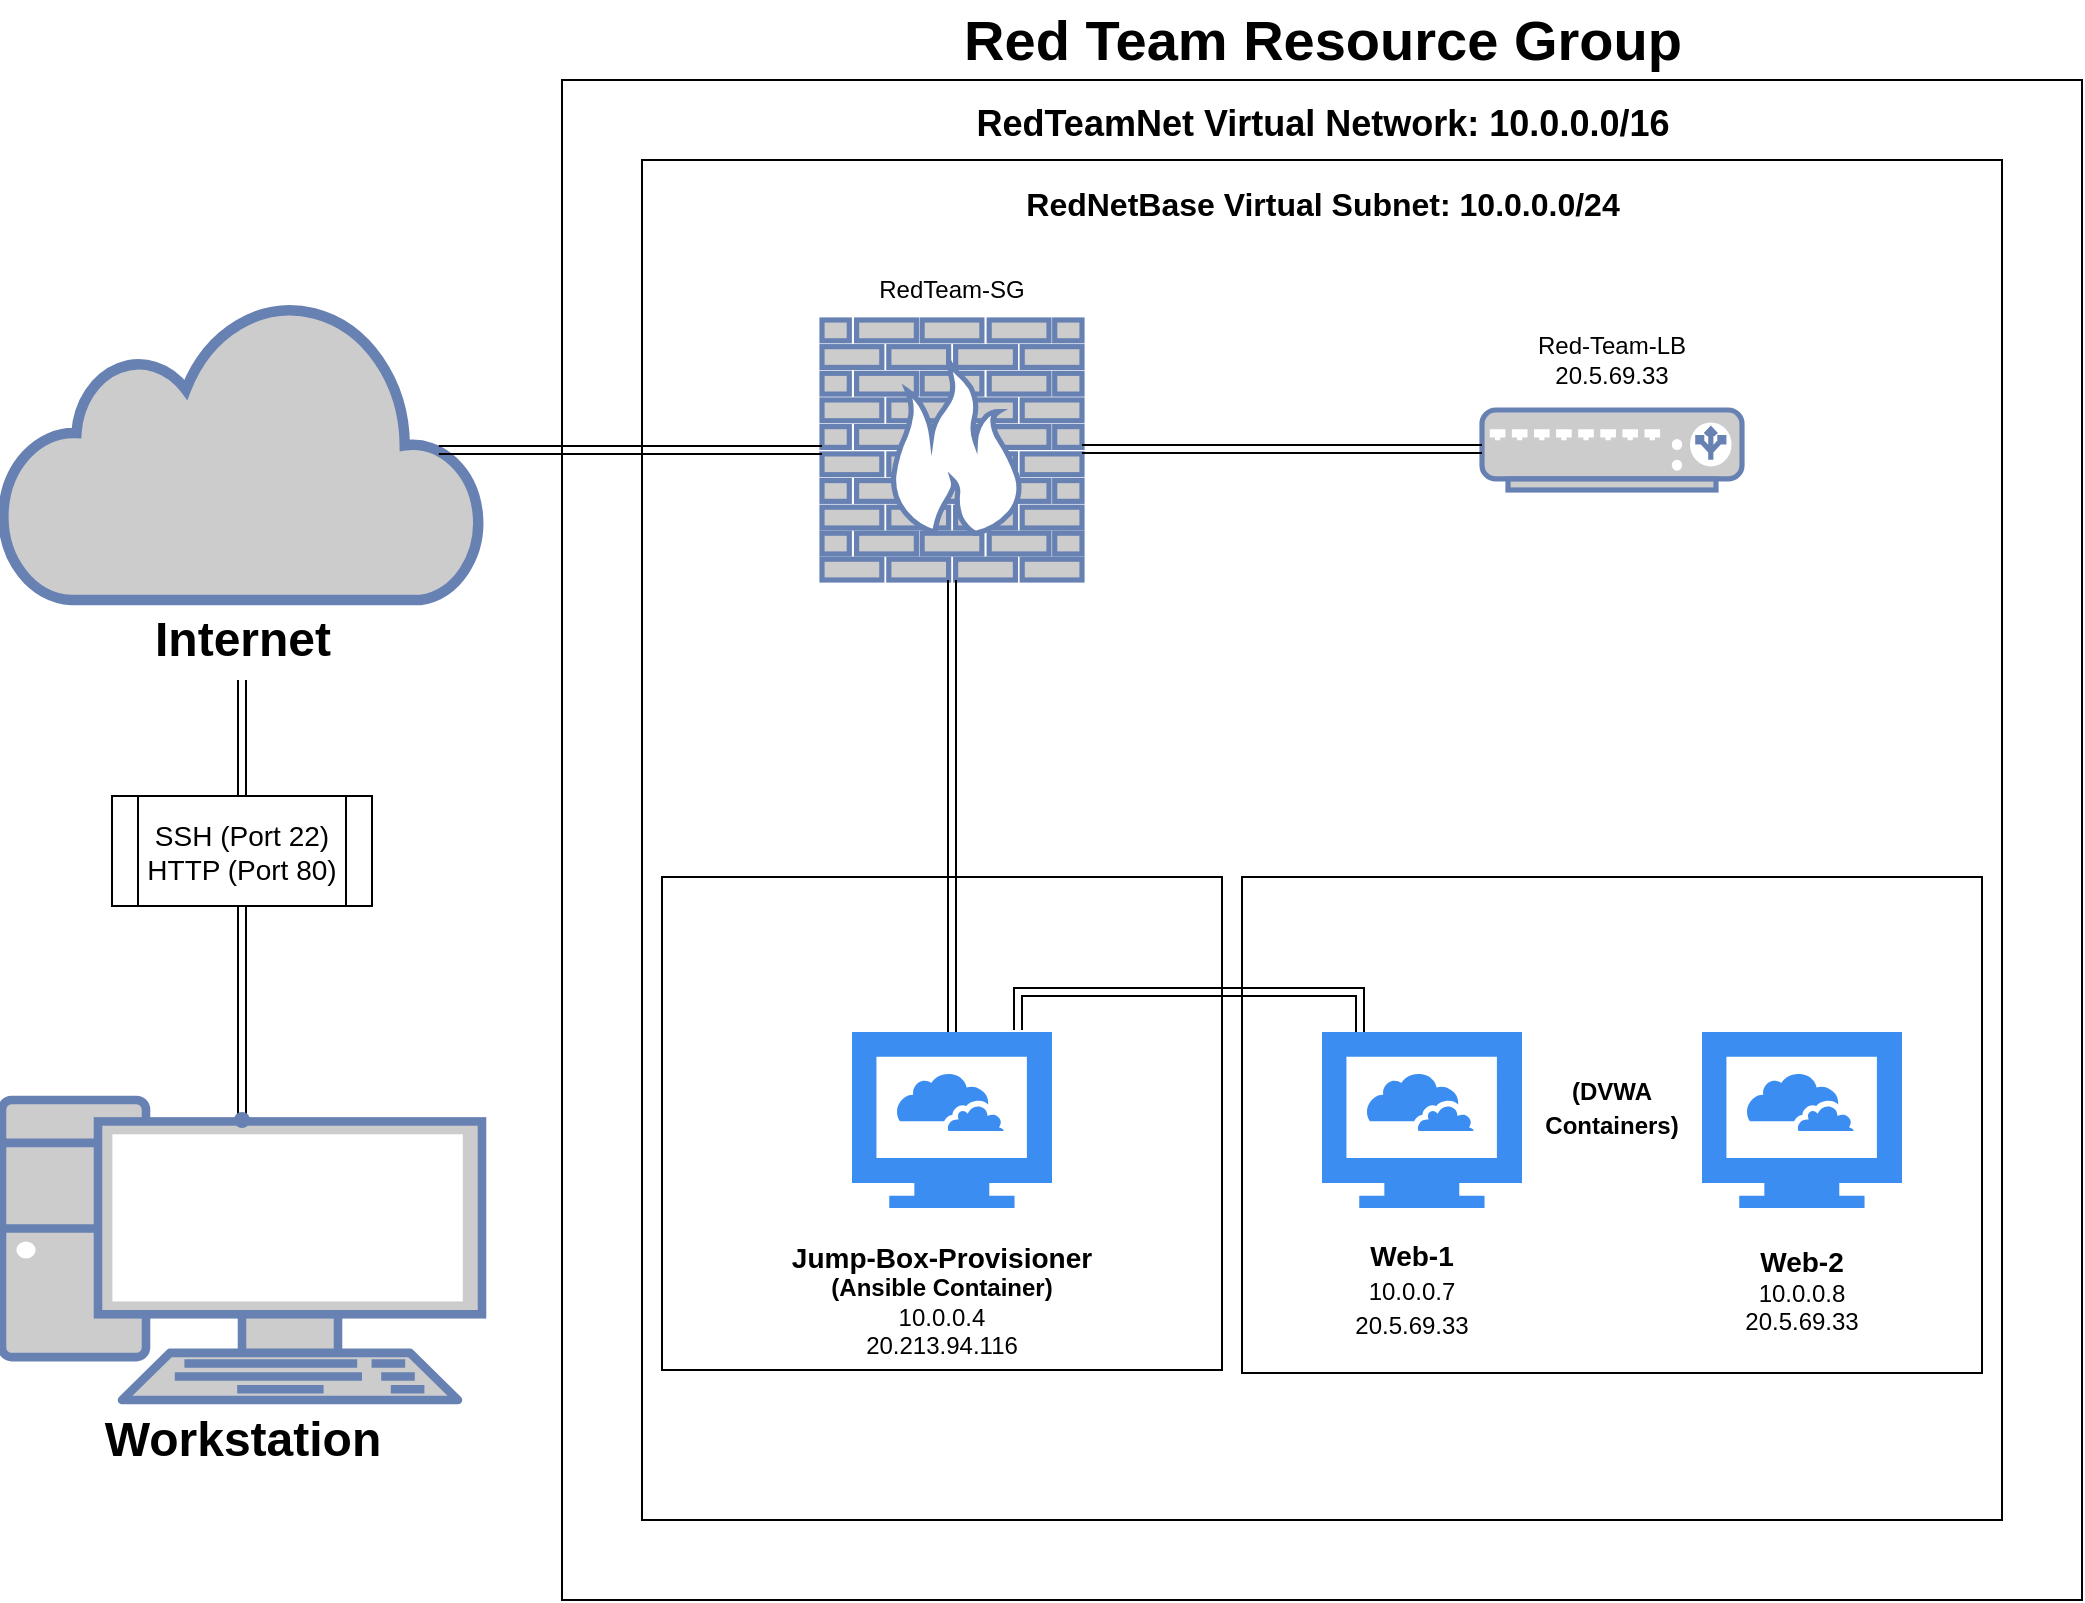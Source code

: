 <mxfile version="20.0.4" type="github">
  <diagram id="dmfqKqPh_tyfuBG8gjQz" name="Page-1">
    <mxGraphModel dx="1102" dy="606" grid="1" gridSize="10" guides="1" tooltips="1" connect="1" arrows="1" fold="1" page="1" pageScale="1" pageWidth="1100" pageHeight="850" math="0" shadow="0">
      <root>
        <mxCell id="0" />
        <mxCell id="1" parent="0" />
        <mxCell id="0Yb1xme6CCCNHq_3iNdh-1" value="" style="fontColor=#0066CC;verticalAlign=top;verticalLabelPosition=bottom;labelPosition=center;align=center;html=1;outlineConnect=0;fillColor=#CCCCCC;strokeColor=#6881B3;gradientColor=none;gradientDirection=north;strokeWidth=2;shape=mxgraph.networks.pc;" parent="1" vertex="1">
          <mxGeometry x="40" y="550" width="240" height="150" as="geometry" />
        </mxCell>
        <mxCell id="0Yb1xme6CCCNHq_3iNdh-7" value="" style="edgeStyle=orthogonalEdgeStyle;rounded=0;orthogonalLoop=1;jettySize=auto;html=1;shape=link;exitX=0.5;exitY=1;exitDx=0;exitDy=0;startArrow=none;entryX=0.575;entryY=0.6;entryDx=0;entryDy=0;entryPerimeter=0;" parent="1" source="0Yb1xme6CCCNHq_3iNdh-8" target="0Yb1xme6CCCNHq_3iNdh-6" edge="1">
          <mxGeometry relative="1" as="geometry" />
        </mxCell>
        <mxCell id="0Yb1xme6CCCNHq_3iNdh-2" value="" style="html=1;outlineConnect=0;fillColor=#CCCCCC;strokeColor=#6881B3;gradientColor=none;gradientDirection=north;strokeWidth=2;shape=mxgraph.networks.cloud;fontColor=#ffffff;" parent="1" vertex="1">
          <mxGeometry x="40" y="150" width="240" height="150" as="geometry" />
        </mxCell>
        <mxCell id="0Yb1xme6CCCNHq_3iNdh-3" value="" style="whiteSpace=wrap;html=1;aspect=fixed;" parent="1" vertex="1">
          <mxGeometry x="320" y="40" width="760" height="760" as="geometry" />
        </mxCell>
        <mxCell id="0Yb1xme6CCCNHq_3iNdh-4" value="" style="whiteSpace=wrap;html=1;aspect=fixed;" parent="1" vertex="1">
          <mxGeometry x="360" y="80" width="680" height="680" as="geometry" />
        </mxCell>
        <mxCell id="0Yb1xme6CCCNHq_3iNdh-6" value="" style="shape=waypoint;sketch=0;size=6;pointerEvents=1;points=[];fillColor=#CCCCCC;resizable=0;rotatable=0;perimeter=centerPerimeter;snapToPoint=1;strokeColor=#6881B3;fontColor=#ffffff;gradientColor=none;gradientDirection=north;strokeWidth=2;" parent="1" vertex="1">
          <mxGeometry x="140" y="540" width="40" height="40" as="geometry" />
        </mxCell>
        <mxCell id="0Yb1xme6CCCNHq_3iNdh-10" value="Workstation" style="text;strokeColor=none;fillColor=none;html=1;fontSize=24;fontStyle=1;verticalAlign=middle;align=center;" parent="1" vertex="1">
          <mxGeometry x="40" y="700" width="240" height="40" as="geometry" />
        </mxCell>
        <mxCell id="0Yb1xme6CCCNHq_3iNdh-11" value="Internet" style="text;strokeColor=none;fillColor=none;html=1;fontSize=24;fontStyle=1;verticalAlign=middle;align=center;" parent="1" vertex="1">
          <mxGeometry x="40" y="300" width="240" height="40" as="geometry" />
        </mxCell>
        <mxCell id="0Yb1xme6CCCNHq_3iNdh-8" value="&lt;font style=&quot;font-size: 14px;&quot;&gt;SSH (Port 22)&lt;br&gt;HTTP (Port 80)&lt;/font&gt;" style="shape=process;whiteSpace=wrap;html=1;backgroundOutline=1;" parent="1" vertex="1">
          <mxGeometry x="95" y="398" width="130" height="55" as="geometry" />
        </mxCell>
        <mxCell id="0Yb1xme6CCCNHq_3iNdh-13" value="" style="edgeStyle=orthogonalEdgeStyle;rounded=0;orthogonalLoop=1;jettySize=auto;html=1;shape=link;exitX=0.5;exitY=1;exitDx=0;exitDy=0;endArrow=none;" parent="1" source="0Yb1xme6CCCNHq_3iNdh-11" target="0Yb1xme6CCCNHq_3iNdh-8" edge="1">
          <mxGeometry relative="1" as="geometry">
            <mxPoint x="160" y="320" as="sourcePoint" />
            <mxPoint x="160" y="580" as="targetPoint" />
          </mxGeometry>
        </mxCell>
        <mxCell id="0Yb1xme6CCCNHq_3iNdh-14" value="&lt;font style=&quot;font-size: 28px;&quot;&gt;Red Team Resource Group&lt;/font&gt;" style="text;strokeColor=none;fillColor=none;html=1;fontSize=24;fontStyle=1;verticalAlign=middle;align=center;" parent="1" vertex="1">
          <mxGeometry x="320" width="760" height="40" as="geometry" />
        </mxCell>
        <mxCell id="0Yb1xme6CCCNHq_3iNdh-16" value="&lt;font style=&quot;font-size: 18px;&quot;&gt;RedTeamNet Virtual Network: 10.0.0.0/16&lt;/font&gt;" style="text;strokeColor=none;fillColor=none;html=1;fontSize=24;fontStyle=1;verticalAlign=middle;align=center;" parent="1" vertex="1">
          <mxGeometry x="360" y="40" width="680" height="40" as="geometry" />
        </mxCell>
        <mxCell id="0Yb1xme6CCCNHq_3iNdh-17" value="&lt;font style=&quot;font-size: 16px;&quot;&gt;RedNetBase Virtual Subnet: 10.0.0.0/24&lt;/font&gt;" style="text;strokeColor=none;fillColor=none;html=1;fontSize=24;fontStyle=1;verticalAlign=middle;align=center;" parent="1" vertex="1">
          <mxGeometry x="360" y="80" width="680" height="40" as="geometry" />
        </mxCell>
        <mxCell id="ViucXJjg5fsnlagYMuLn-1" value="" style="fontColor=#0066CC;verticalAlign=top;verticalLabelPosition=bottom;labelPosition=center;align=center;html=1;outlineConnect=0;fillColor=#CCCCCC;strokeColor=#6881B3;gradientColor=none;gradientDirection=north;strokeWidth=2;shape=mxgraph.networks.firewall;" vertex="1" parent="1">
          <mxGeometry x="450" y="160" width="130" height="130" as="geometry" />
        </mxCell>
        <mxCell id="ViucXJjg5fsnlagYMuLn-2" value="RedTeam-SG" style="text;html=1;strokeColor=none;fillColor=none;align=center;verticalAlign=middle;whiteSpace=wrap;rounded=0;" vertex="1" parent="1">
          <mxGeometry x="450" y="130" width="130" height="30" as="geometry" />
        </mxCell>
        <mxCell id="ViucXJjg5fsnlagYMuLn-8" value="" style="edgeStyle=orthogonalEdgeStyle;rounded=0;orthogonalLoop=1;jettySize=auto;html=1;shape=link;endArrow=none;entryX=0;entryY=0.5;entryDx=0;entryDy=0;entryPerimeter=0;exitX=0.91;exitY=0.5;exitDx=0;exitDy=0;exitPerimeter=0;" edge="1" parent="1" source="0Yb1xme6CCCNHq_3iNdh-2" target="ViucXJjg5fsnlagYMuLn-1">
          <mxGeometry relative="1" as="geometry">
            <mxPoint x="170" y="330" as="sourcePoint" />
            <mxPoint x="310" y="320" as="targetPoint" />
          </mxGeometry>
        </mxCell>
        <mxCell id="ViucXJjg5fsnlagYMuLn-9" value="" style="fontColor=#0066CC;verticalAlign=top;verticalLabelPosition=bottom;labelPosition=center;align=center;html=1;outlineConnect=0;fillColor=#CCCCCC;strokeColor=#6881B3;gradientColor=none;gradientDirection=north;strokeWidth=2;shape=mxgraph.networks.load_balancer;" vertex="1" parent="1">
          <mxGeometry x="780" y="205" width="130" height="40" as="geometry" />
        </mxCell>
        <mxCell id="ViucXJjg5fsnlagYMuLn-12" value="" style="edgeStyle=orthogonalEdgeStyle;rounded=0;orthogonalLoop=1;jettySize=auto;html=1;shape=link;endArrow=none;exitX=0.91;exitY=0.5;exitDx=0;exitDy=0;exitPerimeter=0;" edge="1" parent="1" target="ViucXJjg5fsnlagYMuLn-9">
          <mxGeometry relative="1" as="geometry">
            <mxPoint x="580.0" y="224.5" as="sourcePoint" />
            <mxPoint x="771.6" y="224.5" as="targetPoint" />
          </mxGeometry>
        </mxCell>
        <mxCell id="ViucXJjg5fsnlagYMuLn-13" value="Red-Team-LB&lt;br&gt;20.5.69.33" style="text;html=1;strokeColor=none;fillColor=none;align=center;verticalAlign=middle;whiteSpace=wrap;rounded=0;" vertex="1" parent="1">
          <mxGeometry x="780" y="160" width="130" height="40" as="geometry" />
        </mxCell>
        <mxCell id="ViucXJjg5fsnlagYMuLn-19" value="" style="whiteSpace=wrap;html=1;" vertex="1" parent="1">
          <mxGeometry x="370" y="438.5" width="280" height="246.5" as="geometry" />
        </mxCell>
        <mxCell id="ViucXJjg5fsnlagYMuLn-14" value="" style="sketch=0;html=1;aspect=fixed;strokeColor=none;shadow=0;align=center;verticalAlign=top;fillColor=#3B8DF1;shape=mxgraph.gcp2.cloud_computer" vertex="1" parent="1">
          <mxGeometry x="465" y="516" width="100" height="88" as="geometry" />
        </mxCell>
        <mxCell id="ViucXJjg5fsnlagYMuLn-20" value="" style="whiteSpace=wrap;html=1;" vertex="1" parent="1">
          <mxGeometry x="660" y="438.5" width="370" height="248" as="geometry" />
        </mxCell>
        <mxCell id="ViucXJjg5fsnlagYMuLn-15" value="" style="sketch=0;html=1;aspect=fixed;strokeColor=none;shadow=0;align=center;verticalAlign=top;fillColor=#3B8DF1;shape=mxgraph.gcp2.cloud_computer" vertex="1" parent="1">
          <mxGeometry x="700" y="516" width="100" height="88" as="geometry" />
        </mxCell>
        <mxCell id="ViucXJjg5fsnlagYMuLn-16" value="" style="sketch=0;html=1;aspect=fixed;strokeColor=none;shadow=0;align=center;verticalAlign=top;fillColor=#3B8DF1;shape=mxgraph.gcp2.cloud_computer" vertex="1" parent="1">
          <mxGeometry x="890" y="516" width="100" height="88" as="geometry" />
        </mxCell>
        <mxCell id="ViucXJjg5fsnlagYMuLn-22" value="&lt;b&gt;&lt;font style=&quot;font-size: 14px;&quot;&gt;Jump-Box-Provisioner&lt;br&gt;&lt;/font&gt;(Ansible Container)&lt;/b&gt;&lt;br&gt;10.0.0.4&lt;br&gt;20.213.94.116" style="text;html=1;strokeColor=none;fillColor=none;align=center;verticalAlign=middle;whiteSpace=wrap;rounded=0;" vertex="1" parent="1">
          <mxGeometry x="370" y="620" width="280" height="60" as="geometry" />
        </mxCell>
        <mxCell id="ViucXJjg5fsnlagYMuLn-23" value="&lt;b&gt;Web-1&lt;br&gt;&lt;/b&gt;&lt;font style=&quot;font-size: 12px;&quot;&gt;10.0.0.7&lt;br&gt;20.5.69.33&lt;/font&gt;" style="text;html=1;strokeColor=none;fillColor=none;align=center;verticalAlign=middle;whiteSpace=wrap;rounded=0;fontSize=14;" vertex="1" parent="1">
          <mxGeometry x="670" y="620" width="150" height="50" as="geometry" />
        </mxCell>
        <mxCell id="ViucXJjg5fsnlagYMuLn-24" value="&lt;b&gt;&lt;font style=&quot;font-size: 14px;&quot;&gt;Web-2&lt;/font&gt;&lt;/b&gt;&lt;br&gt;10.0.0.8&lt;br&gt;20.5.69.33" style="text;html=1;strokeColor=none;fillColor=none;align=center;verticalAlign=middle;whiteSpace=wrap;rounded=0;fontSize=12;" vertex="1" parent="1">
          <mxGeometry x="865" y="620" width="150" height="50" as="geometry" />
        </mxCell>
        <mxCell id="ViucXJjg5fsnlagYMuLn-25" value="&lt;font style=&quot;font-size: 12px;&quot;&gt;&lt;b&gt;(DVWA Containers)&lt;/b&gt;&lt;/font&gt;" style="text;html=1;strokeColor=none;fillColor=none;align=center;verticalAlign=middle;whiteSpace=wrap;rounded=0;fontSize=14;" vertex="1" parent="1">
          <mxGeometry x="800" y="516" width="90" height="74" as="geometry" />
        </mxCell>
        <mxCell id="ViucXJjg5fsnlagYMuLn-26" value="" style="edgeStyle=orthogonalEdgeStyle;rounded=0;orthogonalLoop=1;jettySize=auto;html=1;shape=link;endArrow=none;exitX=0.5;exitY=1;exitDx=0;exitDy=0;exitPerimeter=0;" edge="1" parent="1" source="ViucXJjg5fsnlagYMuLn-1" target="ViucXJjg5fsnlagYMuLn-14">
          <mxGeometry relative="1" as="geometry">
            <mxPoint x="440" y="379.5" as="sourcePoint" />
            <mxPoint x="640" y="380" as="targetPoint" />
          </mxGeometry>
        </mxCell>
        <mxCell id="ViucXJjg5fsnlagYMuLn-27" value="" style="edgeStyle=orthogonalEdgeStyle;rounded=0;orthogonalLoop=1;jettySize=auto;html=1;shape=link;endArrow=none;exitX=0.19;exitY=0;exitDx=0;exitDy=0;exitPerimeter=0;entryX=0.83;entryY=-0.011;entryDx=0;entryDy=0;entryPerimeter=0;" edge="1" parent="1" source="ViucXJjg5fsnlagYMuLn-15" target="ViucXJjg5fsnlagYMuLn-14">
          <mxGeometry relative="1" as="geometry">
            <mxPoint x="640" y="280" as="sourcePoint" />
            <mxPoint x="640" y="506" as="targetPoint" />
          </mxGeometry>
        </mxCell>
      </root>
    </mxGraphModel>
  </diagram>
</mxfile>
